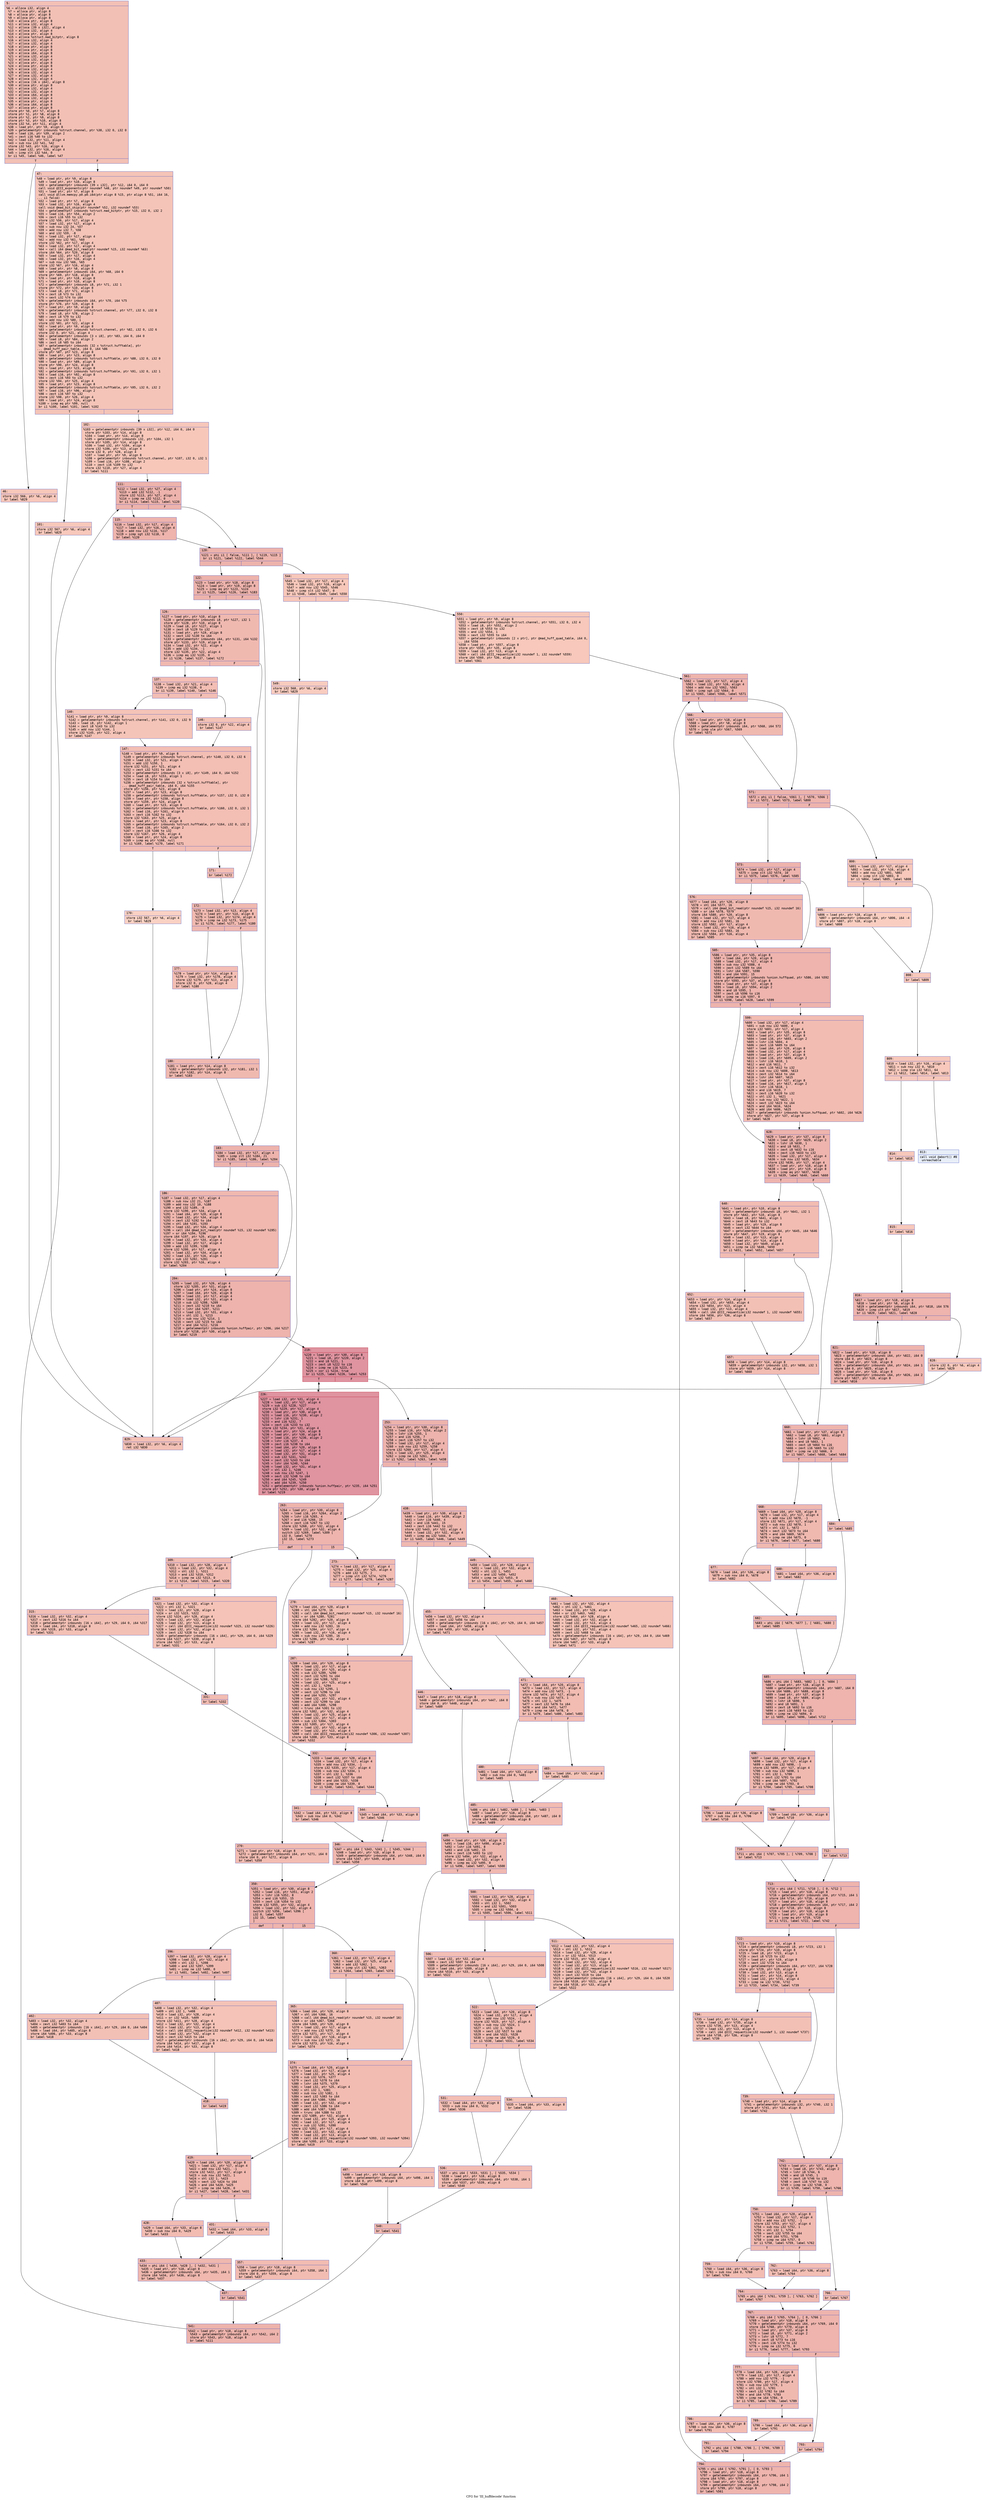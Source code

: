 digraph "CFG for 'III_huffdecode' function" {
	label="CFG for 'III_huffdecode' function";

	Node0x600001e92fd0 [shape=record,color="#3d50c3ff", style=filled, fillcolor="#e5705870" fontname="Courier",label="{5:\l|  %6 = alloca i32, align 4\l  %7 = alloca ptr, align 8\l  %8 = alloca ptr, align 8\l  %9 = alloca ptr, align 8\l  %10 = alloca ptr, align 8\l  %11 = alloca i32, align 4\l  %12 = alloca [39 x i32], align 4\l  %13 = alloca i32, align 4\l  %14 = alloca ptr, align 8\l  %15 = alloca %struct.mad_bitptr, align 8\l  %16 = alloca i32, align 4\l  %17 = alloca i32, align 4\l  %18 = alloca ptr, align 8\l  %19 = alloca ptr, align 8\l  %20 = alloca i64, align 8\l  %21 = alloca i32, align 4\l  %22 = alloca i32, align 4\l  %23 = alloca ptr, align 8\l  %24 = alloca ptr, align 8\l  %25 = alloca i32, align 4\l  %26 = alloca i32, align 4\l  %27 = alloca i32, align 4\l  %28 = alloca i32, align 4\l  %29 = alloca [16 x i64], align 8\l  %30 = alloca ptr, align 8\l  %31 = alloca i32, align 4\l  %32 = alloca i32, align 4\l  %33 = alloca i64, align 8\l  %34 = alloca i32, align 4\l  %35 = alloca ptr, align 8\l  %36 = alloca i64, align 8\l  %37 = alloca ptr, align 8\l  store ptr %0, ptr %7, align 8\l  store ptr %1, ptr %8, align 8\l  store ptr %2, ptr %9, align 8\l  store ptr %3, ptr %10, align 8\l  store i32 %4, ptr %11, align 4\l  %38 = load ptr, ptr %9, align 8\l  %39 = getelementptr inbounds %struct.channel, ptr %38, i32 0, i32 0\l  %40 = load i16, ptr %39, align 2\l  %41 = zext i16 %40 to i32\l  %42 = load i32, ptr %11, align 4\l  %43 = sub nsw i32 %41, %42\l  store i32 %43, ptr %16, align 4\l  %44 = load i32, ptr %16, align 4\l  %45 = icmp slt i32 %44, 0\l  br i1 %45, label %46, label %47\l|{<s0>T|<s1>F}}"];
	Node0x600001e92fd0:s0 -> Node0x600001e93020[tooltip="5 -> 46\nProbability 37.50%" ];
	Node0x600001e92fd0:s1 -> Node0x600001e93070[tooltip="5 -> 47\nProbability 62.50%" ];
	Node0x600001e93020 [shape=record,color="#3d50c3ff", style=filled, fillcolor="#ec7f6370" fontname="Courier",label="{46:\l|  store i32 566, ptr %6, align 4\l  br label %829\l}"];
	Node0x600001e93020 -> Node0x600001e81720[tooltip="46 -> 829\nProbability 100.00%" ];
	Node0x600001e93070 [shape=record,color="#3d50c3ff", style=filled, fillcolor="#e97a5f70" fontname="Courier",label="{47:\l|  %48 = load ptr, ptr %9, align 8\l  %49 = load ptr, ptr %10, align 8\l  %50 = getelementptr inbounds [39 x i32], ptr %12, i64 0, i64 0\l  call void @III_exponents(ptr noundef %48, ptr noundef %49, ptr noundef %50)\l  %51 = load ptr, ptr %7, align 8\l  call void @llvm.memcpy.p0.p0.i64(ptr align 8 %15, ptr align 8 %51, i64 16,\l... i1 false)\l  %52 = load ptr, ptr %7, align 8\l  %53 = load i32, ptr %16, align 4\l  call void @mad_bit_skip(ptr noundef %52, i32 noundef %53)\l  %54 = getelementptr inbounds %struct.mad_bitptr, ptr %15, i32 0, i32 2\l  %55 = load i16, ptr %54, align 2\l  %56 = zext i16 %55 to i32\l  store i32 %56, ptr %17, align 4\l  %57 = load i32, ptr %17, align 4\l  %58 = sub nsw i32 24, %57\l  %59 = add nsw i32 7, %58\l  %60 = and i32 %59, -8\l  %61 = load i32, ptr %17, align 4\l  %62 = add nsw i32 %61, %60\l  store i32 %62, ptr %17, align 4\l  %63 = load i32, ptr %17, align 4\l  %64 = call i64 @mad_bit_read(ptr noundef %15, i32 noundef %63)\l  store i64 %64, ptr %20, align 8\l  %65 = load i32, ptr %17, align 4\l  %66 = load i32, ptr %16, align 4\l  %67 = sub nsw i32 %66, %65\l  store i32 %67, ptr %16, align 4\l  %68 = load ptr, ptr %8, align 8\l  %69 = getelementptr inbounds i64, ptr %68, i64 0\l  store ptr %69, ptr %18, align 8\l  %70 = load ptr, ptr %18, align 8\l  %71 = load ptr, ptr %10, align 8\l  %72 = getelementptr inbounds i8, ptr %71, i32 1\l  store ptr %72, ptr %10, align 8\l  %73 = load i8, ptr %71, align 1\l  %74 = zext i8 %73 to i32\l  %75 = sext i32 %74 to i64\l  %76 = getelementptr inbounds i64, ptr %70, i64 %75\l  store ptr %76, ptr %19, align 8\l  %77 = load ptr, ptr %9, align 8\l  %78 = getelementptr inbounds %struct.channel, ptr %77, i32 0, i32 8\l  %79 = load i8, ptr %78, align 2\l  %80 = zext i8 %79 to i32\l  %81 = add nsw i32 %80, 1\l  store i32 %81, ptr %22, align 4\l  %82 = load ptr, ptr %9, align 8\l  %83 = getelementptr inbounds %struct.channel, ptr %82, i32 0, i32 6\l  store i32 0, ptr %21, align 4\l  %84 = getelementptr inbounds [3 x i8], ptr %83, i64 0, i64 0\l  %85 = load i8, ptr %84, align 2\l  %86 = zext i8 %85 to i64\l  %87 = getelementptr inbounds [32 x %struct.hufftable], ptr\l... @mad_huff_pair_table, i64 0, i64 %86\l  store ptr %87, ptr %23, align 8\l  %88 = load ptr, ptr %23, align 8\l  %89 = getelementptr inbounds %struct.hufftable, ptr %88, i32 0, i32 0\l  %90 = load ptr, ptr %89, align 8\l  store ptr %90, ptr %24, align 8\l  %91 = load ptr, ptr %23, align 8\l  %92 = getelementptr inbounds %struct.hufftable, ptr %91, i32 0, i32 1\l  %93 = load i16, ptr %92, align 8\l  %94 = zext i16 %93 to i32\l  store i32 %94, ptr %25, align 4\l  %95 = load ptr, ptr %23, align 8\l  %96 = getelementptr inbounds %struct.hufftable, ptr %95, i32 0, i32 2\l  %97 = load i16, ptr %96, align 2\l  %98 = zext i16 %97 to i32\l  store i32 %98, ptr %26, align 4\l  %99 = load ptr, ptr %24, align 8\l  %100 = icmp eq ptr %99, null\l  br i1 %100, label %101, label %102\l|{<s0>T|<s1>F}}"];
	Node0x600001e93070:s0 -> Node0x600001e930c0[tooltip="47 -> 101\nProbability 37.50%" ];
	Node0x600001e93070:s1 -> Node0x600001e93110[tooltip="47 -> 102\nProbability 62.50%" ];
	Node0x600001e930c0 [shape=record,color="#3d50c3ff", style=filled, fillcolor="#ed836670" fontname="Courier",label="{101:\l|  store i32 567, ptr %6, align 4\l  br label %829\l}"];
	Node0x600001e930c0 -> Node0x600001e81720[tooltip="101 -> 829\nProbability 100.00%" ];
	Node0x600001e93110 [shape=record,color="#3d50c3ff", style=filled, fillcolor="#ec7f6370" fontname="Courier",label="{102:\l|  %103 = getelementptr inbounds [39 x i32], ptr %12, i64 0, i64 0\l  store ptr %103, ptr %14, align 8\l  %104 = load ptr, ptr %14, align 8\l  %105 = getelementptr inbounds i32, ptr %104, i32 1\l  store ptr %105, ptr %14, align 8\l  %106 = load i32, ptr %104, align 4\l  store i32 %106, ptr %13, align 4\l  store i32 0, ptr %28, align 4\l  %107 = load ptr, ptr %9, align 8\l  %108 = getelementptr inbounds %struct.channel, ptr %107, i32 0, i32 1\l  %109 = load i16, ptr %108, align 2\l  %110 = zext i16 %109 to i32\l  store i32 %110, ptr %27, align 4\l  br label %111\l}"];
	Node0x600001e93110 -> Node0x600001e93160[tooltip="102 -> 111\nProbability 100.00%" ];
	Node0x600001e93160 [shape=record,color="#3d50c3ff", style=filled, fillcolor="#d6524470" fontname="Courier",label="{111:\l|  %112 = load i32, ptr %27, align 4\l  %113 = add i32 %112, -1\l  store i32 %113, ptr %27, align 4\l  %114 = icmp ne i32 %112, 0\l  br i1 %114, label %115, label %120\l|{<s0>T|<s1>F}}"];
	Node0x600001e93160:s0 -> Node0x600001e931b0[tooltip="111 -> 115\nProbability 62.50%" ];
	Node0x600001e93160:s1 -> Node0x600001e93200[tooltip="111 -> 120\nProbability 37.50%" ];
	Node0x600001e931b0 [shape=record,color="#3d50c3ff", style=filled, fillcolor="#d8564670" fontname="Courier",label="{115:\l|  %116 = load i32, ptr %17, align 4\l  %117 = load i32, ptr %16, align 4\l  %118 = add nsw i32 %116, %117\l  %119 = icmp sgt i32 %118, 0\l  br label %120\l}"];
	Node0x600001e931b0 -> Node0x600001e93200[tooltip="115 -> 120\nProbability 100.00%" ];
	Node0x600001e93200 [shape=record,color="#3d50c3ff", style=filled, fillcolor="#d6524470" fontname="Courier",label="{120:\l|  %121 = phi i1 [ false, %111 ], [ %119, %115 ]\l  br i1 %121, label %122, label %544\l|{<s0>T|<s1>F}}"];
	Node0x600001e93200:s0 -> Node0x600001e93250[tooltip="120 -> 122\nProbability 96.88%" ];
	Node0x600001e93200:s1 -> Node0x600001e80690[tooltip="120 -> 544\nProbability 3.12%" ];
	Node0x600001e93250 [shape=record,color="#3d50c3ff", style=filled, fillcolor="#d6524470" fontname="Courier",label="{122:\l|  %123 = load ptr, ptr %18, align 8\l  %124 = load ptr, ptr %19, align 8\l  %125 = icmp eq ptr %123, %124\l  br i1 %125, label %126, label %183\l|{<s0>T|<s1>F}}"];
	Node0x600001e93250:s0 -> Node0x600001e932a0[tooltip="122 -> 126\nProbability 37.50%" ];
	Node0x600001e93250:s1 -> Node0x600001e935c0[tooltip="122 -> 183\nProbability 62.50%" ];
	Node0x600001e932a0 [shape=record,color="#3d50c3ff", style=filled, fillcolor="#de614d70" fontname="Courier",label="{126:\l|  %127 = load ptr, ptr %10, align 8\l  %128 = getelementptr inbounds i8, ptr %127, i32 1\l  store ptr %128, ptr %10, align 8\l  %129 = load i8, ptr %127, align 1\l  %130 = zext i8 %129 to i32\l  %131 = load ptr, ptr %19, align 8\l  %132 = sext i32 %130 to i64\l  %133 = getelementptr inbounds i64, ptr %131, i64 %132\l  store ptr %133, ptr %19, align 8\l  %134 = load i32, ptr %22, align 4\l  %135 = add i32 %134, -1\l  store i32 %135, ptr %22, align 4\l  %136 = icmp eq i32 %135, 0\l  br i1 %136, label %137, label %172\l|{<s0>T|<s1>F}}"];
	Node0x600001e932a0:s0 -> Node0x600001e932f0[tooltip="126 -> 137\nProbability 37.50%" ];
	Node0x600001e932a0:s1 -> Node0x600001e934d0[tooltip="126 -> 172\nProbability 62.50%" ];
	Node0x600001e932f0 [shape=record,color="#3d50c3ff", style=filled, fillcolor="#e36c5570" fontname="Courier",label="{137:\l|  %138 = load i32, ptr %21, align 4\l  %139 = icmp eq i32 %138, 0\l  br i1 %139, label %140, label %146\l|{<s0>T|<s1>F}}"];
	Node0x600001e932f0:s0 -> Node0x600001e93340[tooltip="137 -> 140\nProbability 37.50%" ];
	Node0x600001e932f0:s1 -> Node0x600001e93390[tooltip="137 -> 146\nProbability 62.50%" ];
	Node0x600001e93340 [shape=record,color="#3d50c3ff", style=filled, fillcolor="#e97a5f70" fontname="Courier",label="{140:\l|  %141 = load ptr, ptr %9, align 8\l  %142 = getelementptr inbounds %struct.channel, ptr %141, i32 0, i32 9\l  %143 = load i8, ptr %142, align 1\l  %144 = zext i8 %143 to i32\l  %145 = add nsw i32 %144, 1\l  store i32 %145, ptr %22, align 4\l  br label %147\l}"];
	Node0x600001e93340 -> Node0x600001e933e0[tooltip="140 -> 147\nProbability 100.00%" ];
	Node0x600001e93390 [shape=record,color="#3d50c3ff", style=filled, fillcolor="#e8765c70" fontname="Courier",label="{146:\l|  store i32 0, ptr %22, align 4\l  br label %147\l}"];
	Node0x600001e93390 -> Node0x600001e933e0[tooltip="146 -> 147\nProbability 100.00%" ];
	Node0x600001e933e0 [shape=record,color="#3d50c3ff", style=filled, fillcolor="#e36c5570" fontname="Courier",label="{147:\l|  %148 = load ptr, ptr %9, align 8\l  %149 = getelementptr inbounds %struct.channel, ptr %148, i32 0, i32 6\l  %150 = load i32, ptr %21, align 4\l  %151 = add i32 %150, 1\l  store i32 %151, ptr %21, align 4\l  %152 = zext i32 %151 to i64\l  %153 = getelementptr inbounds [3 x i8], ptr %149, i64 0, i64 %152\l  %154 = load i8, ptr %153, align 1\l  %155 = zext i8 %154 to i64\l  %156 = getelementptr inbounds [32 x %struct.hufftable], ptr\l... @mad_huff_pair_table, i64 0, i64 %155\l  store ptr %156, ptr %23, align 8\l  %157 = load ptr, ptr %23, align 8\l  %158 = getelementptr inbounds %struct.hufftable, ptr %157, i32 0, i32 0\l  %159 = load ptr, ptr %158, align 8\l  store ptr %159, ptr %24, align 8\l  %160 = load ptr, ptr %23, align 8\l  %161 = getelementptr inbounds %struct.hufftable, ptr %160, i32 0, i32 1\l  %162 = load i16, ptr %161, align 8\l  %163 = zext i16 %162 to i32\l  store i32 %163, ptr %25, align 4\l  %164 = load ptr, ptr %23, align 8\l  %165 = getelementptr inbounds %struct.hufftable, ptr %164, i32 0, i32 2\l  %166 = load i16, ptr %165, align 2\l  %167 = zext i16 %166 to i32\l  store i32 %167, ptr %26, align 4\l  %168 = load ptr, ptr %24, align 8\l  %169 = icmp eq ptr %168, null\l  br i1 %169, label %170, label %171\l|{<s0>T|<s1>F}}"];
	Node0x600001e933e0:s0 -> Node0x600001e93430[tooltip="147 -> 170\nProbability 3.12%" ];
	Node0x600001e933e0:s1 -> Node0x600001e93480[tooltip="147 -> 171\nProbability 96.88%" ];
	Node0x600001e93430 [shape=record,color="#3d50c3ff", style=filled, fillcolor="#f4987a70" fontname="Courier",label="{170:\l|  store i32 567, ptr %6, align 4\l  br label %829\l}"];
	Node0x600001e93430 -> Node0x600001e81720[tooltip="170 -> 829\nProbability 100.00%" ];
	Node0x600001e93480 [shape=record,color="#3d50c3ff", style=filled, fillcolor="#e36c5570" fontname="Courier",label="{171:\l|  br label %172\l}"];
	Node0x600001e93480 -> Node0x600001e934d0[tooltip="171 -> 172\nProbability 100.00%" ];
	Node0x600001e934d0 [shape=record,color="#3d50c3ff", style=filled, fillcolor="#de614d70" fontname="Courier",label="{172:\l|  %173 = load i32, ptr %13, align 4\l  %174 = load ptr, ptr %14, align 8\l  %175 = load i32, ptr %174, align 4\l  %176 = icmp ne i32 %173, %175\l  br i1 %176, label %177, label %180\l|{<s0>T|<s1>F}}"];
	Node0x600001e934d0:s0 -> Node0x600001e93520[tooltip="172 -> 177\nProbability 50.00%" ];
	Node0x600001e934d0:s1 -> Node0x600001e93570[tooltip="172 -> 180\nProbability 50.00%" ];
	Node0x600001e93520 [shape=record,color="#3d50c3ff", style=filled, fillcolor="#e36c5570" fontname="Courier",label="{177:\l|  %178 = load ptr, ptr %14, align 8\l  %179 = load i32, ptr %178, align 4\l  store i32 %179, ptr %13, align 4\l  store i32 0, ptr %28, align 4\l  br label %180\l}"];
	Node0x600001e93520 -> Node0x600001e93570[tooltip="177 -> 180\nProbability 100.00%" ];
	Node0x600001e93570 [shape=record,color="#3d50c3ff", style=filled, fillcolor="#de614d70" fontname="Courier",label="{180:\l|  %181 = load ptr, ptr %14, align 8\l  %182 = getelementptr inbounds i32, ptr %181, i32 1\l  store ptr %182, ptr %14, align 8\l  br label %183\l}"];
	Node0x600001e93570 -> Node0x600001e935c0[tooltip="180 -> 183\nProbability 100.00%" ];
	Node0x600001e935c0 [shape=record,color="#3d50c3ff", style=filled, fillcolor="#d6524470" fontname="Courier",label="{183:\l|  %184 = load i32, ptr %17, align 4\l  %185 = icmp slt i32 %184, 21\l  br i1 %185, label %186, label %204\l|{<s0>T|<s1>F}}"];
	Node0x600001e935c0:s0 -> Node0x600001e93610[tooltip="183 -> 186\nProbability 50.00%" ];
	Node0x600001e935c0:s1 -> Node0x600001e93660[tooltip="183 -> 204\nProbability 50.00%" ];
	Node0x600001e93610 [shape=record,color="#3d50c3ff", style=filled, fillcolor="#dc5d4a70" fontname="Courier",label="{186:\l|  %187 = load i32, ptr %17, align 4\l  %188 = sub nsw i32 21, %187\l  %189 = add nsw i32 10, %188\l  %190 = and i32 %189, -8\l  store i32 %190, ptr %34, align 4\l  %191 = load i64, ptr %20, align 8\l  %192 = load i32, ptr %34, align 4\l  %193 = zext i32 %192 to i64\l  %194 = shl i64 %191, %193\l  %195 = load i32, ptr %34, align 4\l  %196 = call i64 @mad_bit_read(ptr noundef %15, i32 noundef %195)\l  %197 = or i64 %194, %196\l  store i64 %197, ptr %20, align 8\l  %198 = load i32, ptr %34, align 4\l  %199 = load i32, ptr %17, align 4\l  %200 = add i32 %199, %198\l  store i32 %200, ptr %17, align 4\l  %201 = load i32, ptr %34, align 4\l  %202 = load i32, ptr %16, align 4\l  %203 = sub i32 %202, %201\l  store i32 %203, ptr %16, align 4\l  br label %204\l}"];
	Node0x600001e93610 -> Node0x600001e93660[tooltip="186 -> 204\nProbability 100.00%" ];
	Node0x600001e93660 [shape=record,color="#3d50c3ff", style=filled, fillcolor="#d6524470" fontname="Courier",label="{204:\l|  %205 = load i32, ptr %26, align 4\l  store i32 %205, ptr %31, align 4\l  %206 = load ptr, ptr %24, align 8\l  %207 = load i64, ptr %20, align 8\l  %208 = load i32, ptr %17, align 4\l  %209 = load i32, ptr %31, align 4\l  %210 = sub i32 %208, %209\l  %211 = zext i32 %210 to i64\l  %212 = lshr i64 %207, %211\l  %213 = load i32, ptr %31, align 4\l  %214 = shl i32 1, %213\l  %215 = sub nsw i32 %214, 1\l  %216 = sext i32 %215 to i64\l  %217 = and i64 %212, %216\l  %218 = getelementptr inbounds %union.huffpair, ptr %206, i64 %217\l  store ptr %218, ptr %30, align 8\l  br label %219\l}"];
	Node0x600001e93660 -> Node0x600001e936b0[tooltip="204 -> 219\nProbability 100.00%" ];
	Node0x600001e936b0 [shape=record,color="#b70d28ff", style=filled, fillcolor="#b70d2870" fontname="Courier",label="{219:\l|  %220 = load ptr, ptr %30, align 8\l  %221 = load i8, ptr %220, align 2\l  %222 = and i8 %221, 1\l  %223 = zext i8 %222 to i16\l  %224 = icmp ne i16 %223, 0\l  %225 = xor i1 %224, true\l  br i1 %225, label %226, label %253\l|{<s0>T|<s1>F}}"];
	Node0x600001e936b0:s0 -> Node0x600001e93700[tooltip="219 -> 226\nProbability 96.88%" ];
	Node0x600001e936b0:s1 -> Node0x600001e93750[tooltip="219 -> 253\nProbability 3.12%" ];
	Node0x600001e93700 [shape=record,color="#b70d28ff", style=filled, fillcolor="#b70d2870" fontname="Courier",label="{226:\l|  %227 = load i32, ptr %31, align 4\l  %228 = load i32, ptr %17, align 4\l  %229 = sub i32 %228, %227\l  store i32 %229, ptr %17, align 4\l  %230 = load ptr, ptr %30, align 8\l  %231 = load i16, ptr %230, align 2\l  %232 = lshr i16 %231, 1\l  %233 = and i16 %232, 7\l  %234 = zext i16 %233 to i32\l  store i32 %234, ptr %31, align 4\l  %235 = load ptr, ptr %24, align 8\l  %236 = load ptr, ptr %30, align 8\l  %237 = load i16, ptr %236, align 2\l  %238 = lshr i16 %237, 4\l  %239 = zext i16 %238 to i64\l  %240 = load i64, ptr %20, align 8\l  %241 = load i32, ptr %17, align 4\l  %242 = load i32, ptr %31, align 4\l  %243 = sub i32 %241, %242\l  %244 = zext i32 %243 to i64\l  %245 = lshr i64 %240, %244\l  %246 = load i32, ptr %31, align 4\l  %247 = shl i32 1, %246\l  %248 = sub nsw i32 %247, 1\l  %249 = sext i32 %248 to i64\l  %250 = and i64 %245, %249\l  %251 = add i64 %239, %250\l  %252 = getelementptr inbounds %union.huffpair, ptr %235, i64 %251\l  store ptr %252, ptr %30, align 8\l  br label %219\l}"];
	Node0x600001e93700 -> Node0x600001e936b0[tooltip="226 -> 219\nProbability 100.00%" ];
	Node0x600001e93750 [shape=record,color="#3d50c3ff", style=filled, fillcolor="#d6524470" fontname="Courier",label="{253:\l|  %254 = load ptr, ptr %30, align 8\l  %255 = load i16, ptr %254, align 2\l  %256 = lshr i16 %255, 1\l  %257 = and i16 %256, 7\l  %258 = zext i16 %257 to i32\l  %259 = load i32, ptr %17, align 4\l  %260 = sub nsw i32 %259, %258\l  store i32 %260, ptr %17, align 4\l  %261 = load i32, ptr %25, align 4\l  %262 = icmp ne i32 %261, 0\l  br i1 %262, label %263, label %438\l|{<s0>T|<s1>F}}"];
	Node0x600001e93750:s0 -> Node0x600001e937a0[tooltip="253 -> 263\nProbability 62.50%" ];
	Node0x600001e93750:s1 -> Node0x600001e80050[tooltip="253 -> 438\nProbability 37.50%" ];
	Node0x600001e937a0 [shape=record,color="#3d50c3ff", style=filled, fillcolor="#d8564670" fontname="Courier",label="{263:\l|  %264 = load ptr, ptr %30, align 8\l  %265 = load i16, ptr %264, align 2\l  %266 = lshr i16 %265, 4\l  %267 = and i16 %266, 15\l  %268 = zext i16 %267 to i32\l  store i32 %268, ptr %32, align 4\l  %269 = load i32, ptr %32, align 4\l  switch i32 %269, label %309 [\l    i32 0, label %270\l    i32 15, label %273\l  ]\l|{<s0>def|<s1>0|<s2>15}}"];
	Node0x600001e937a0:s0 -> Node0x600001e93930[tooltip="263 -> 309\nProbability 33.33%" ];
	Node0x600001e937a0:s1 -> Node0x600001e937f0[tooltip="263 -> 270\nProbability 33.33%" ];
	Node0x600001e937a0:s2 -> Node0x600001e93840[tooltip="263 -> 273\nProbability 33.33%" ];
	Node0x600001e937f0 [shape=record,color="#3d50c3ff", style=filled, fillcolor="#e1675170" fontname="Courier",label="{270:\l|  %271 = load ptr, ptr %18, align 8\l  %272 = getelementptr inbounds i64, ptr %271, i64 0\l  store i64 0, ptr %272, align 8\l  br label %350\l}"];
	Node0x600001e937f0 -> Node0x600001e93bb0[tooltip="270 -> 350\nProbability 100.00%" ];
	Node0x600001e93840 [shape=record,color="#3d50c3ff", style=filled, fillcolor="#e1675170" fontname="Courier",label="{273:\l|  %274 = load i32, ptr %17, align 4\l  %275 = load i32, ptr %25, align 4\l  %276 = add i32 %275, 2\l  %277 = icmp ult i32 %274, %276\l  br i1 %277, label %278, label %287\l|{<s0>T|<s1>F}}"];
	Node0x600001e93840:s0 -> Node0x600001e93890[tooltip="273 -> 278\nProbability 50.00%" ];
	Node0x600001e93840:s1 -> Node0x600001e938e0[tooltip="273 -> 287\nProbability 50.00%" ];
	Node0x600001e93890 [shape=record,color="#3d50c3ff", style=filled, fillcolor="#e5705870" fontname="Courier",label="{278:\l|  %279 = load i64, ptr %20, align 8\l  %280 = shl i64 %279, 16\l  %281 = call i64 @mad_bit_read(ptr noundef %15, i32 noundef 16)\l  %282 = or i64 %280, %281\l  store i64 %282, ptr %20, align 8\l  %283 = load i32, ptr %17, align 4\l  %284 = add nsw i32 %283, 16\l  store i32 %284, ptr %17, align 4\l  %285 = load i32, ptr %16, align 4\l  %286 = sub nsw i32 %285, 16\l  store i32 %286, ptr %16, align 4\l  br label %287\l}"];
	Node0x600001e93890 -> Node0x600001e938e0[tooltip="278 -> 287\nProbability 100.00%" ];
	Node0x600001e938e0 [shape=record,color="#3d50c3ff", style=filled, fillcolor="#e1675170" fontname="Courier",label="{287:\l|  %288 = load i64, ptr %20, align 8\l  %289 = load i32, ptr %17, align 4\l  %290 = load i32, ptr %25, align 4\l  %291 = sub i32 %289, %290\l  %292 = zext i32 %291 to i64\l  %293 = lshr i64 %288, %292\l  %294 = load i32, ptr %25, align 4\l  %295 = shl i32 1, %294\l  %296 = sub nsw i32 %295, 1\l  %297 = sext i32 %296 to i64\l  %298 = and i64 %293, %297\l  %299 = load i32, ptr %32, align 4\l  %300 = zext i32 %299 to i64\l  %301 = add i64 %300, %298\l  %302 = trunc i64 %301 to i32\l  store i32 %302, ptr %32, align 4\l  %303 = load i32, ptr %25, align 4\l  %304 = load i32, ptr %17, align 4\l  %305 = sub i32 %304, %303\l  store i32 %305, ptr %17, align 4\l  %306 = load i32, ptr %32, align 4\l  %307 = load i32, ptr %13, align 4\l  %308 = call i64 @III_requantize(i32 noundef %306, i32 noundef %307)\l  store i64 %308, ptr %33, align 8\l  br label %332\l}"];
	Node0x600001e938e0 -> Node0x600001e93a70[tooltip="287 -> 332\nProbability 100.00%" ];
	Node0x600001e93930 [shape=record,color="#3d50c3ff", style=filled, fillcolor="#e1675170" fontname="Courier",label="{309:\l|  %310 = load i32, ptr %28, align 4\l  %311 = load i32, ptr %32, align 4\l  %312 = shl i32 1, %311\l  %313 = and i32 %310, %312\l  %314 = icmp ne i32 %313, 0\l  br i1 %314, label %315, label %320\l|{<s0>T|<s1>F}}"];
	Node0x600001e93930:s0 -> Node0x600001e93980[tooltip="309 -> 315\nProbability 62.50%" ];
	Node0x600001e93930:s1 -> Node0x600001e939d0[tooltip="309 -> 320\nProbability 37.50%" ];
	Node0x600001e93980 [shape=record,color="#3d50c3ff", style=filled, fillcolor="#e5705870" fontname="Courier",label="{315:\l|  %316 = load i32, ptr %32, align 4\l  %317 = zext i32 %316 to i64\l  %318 = getelementptr inbounds [16 x i64], ptr %29, i64 0, i64 %317\l  %319 = load i64, ptr %318, align 8\l  store i64 %319, ptr %33, align 8\l  br label %331\l}"];
	Node0x600001e93980 -> Node0x600001e93a20[tooltip="315 -> 331\nProbability 100.00%" ];
	Node0x600001e939d0 [shape=record,color="#3d50c3ff", style=filled, fillcolor="#e8765c70" fontname="Courier",label="{320:\l|  %321 = load i32, ptr %32, align 4\l  %322 = shl i32 1, %321\l  %323 = load i32, ptr %28, align 4\l  %324 = or i32 %323, %322\l  store i32 %324, ptr %28, align 4\l  %325 = load i32, ptr %32, align 4\l  %326 = load i32, ptr %13, align 4\l  %327 = call i64 @III_requantize(i32 noundef %325, i32 noundef %326)\l  %328 = load i32, ptr %32, align 4\l  %329 = zext i32 %328 to i64\l  %330 = getelementptr inbounds [16 x i64], ptr %29, i64 0, i64 %329\l  store i64 %327, ptr %330, align 8\l  store i64 %327, ptr %33, align 8\l  br label %331\l}"];
	Node0x600001e939d0 -> Node0x600001e93a20[tooltip="320 -> 331\nProbability 100.00%" ];
	Node0x600001e93a20 [shape=record,color="#3d50c3ff", style=filled, fillcolor="#e1675170" fontname="Courier",label="{331:\l|  br label %332\l}"];
	Node0x600001e93a20 -> Node0x600001e93a70[tooltip="331 -> 332\nProbability 100.00%" ];
	Node0x600001e93a70 [shape=record,color="#3d50c3ff", style=filled, fillcolor="#dc5d4a70" fontname="Courier",label="{332:\l|  %333 = load i64, ptr %20, align 8\l  %334 = load i32, ptr %17, align 4\l  %335 = add nsw i32 %334, -1\l  store i32 %335, ptr %17, align 4\l  %336 = sub nsw i32 %334, 1\l  %337 = shl i32 1, %336\l  %338 = sext i32 %337 to i64\l  %339 = and i64 %333, %338\l  %340 = icmp ne i64 %339, 0\l  br i1 %340, label %341, label %344\l|{<s0>T|<s1>F}}"];
	Node0x600001e93a70:s0 -> Node0x600001e93ac0[tooltip="332 -> 341\nProbability 62.50%" ];
	Node0x600001e93a70:s1 -> Node0x600001e93b10[tooltip="332 -> 344\nProbability 37.50%" ];
	Node0x600001e93ac0 [shape=record,color="#3d50c3ff", style=filled, fillcolor="#e1675170" fontname="Courier",label="{341:\l|  %342 = load i64, ptr %33, align 8\l  %343 = sub nsw i64 0, %342\l  br label %346\l}"];
	Node0x600001e93ac0 -> Node0x600001e93b60[tooltip="341 -> 346\nProbability 100.00%" ];
	Node0x600001e93b10 [shape=record,color="#3d50c3ff", style=filled, fillcolor="#e36c5570" fontname="Courier",label="{344:\l|  %345 = load i64, ptr %33, align 8\l  br label %346\l}"];
	Node0x600001e93b10 -> Node0x600001e93b60[tooltip="344 -> 346\nProbability 100.00%" ];
	Node0x600001e93b60 [shape=record,color="#3d50c3ff", style=filled, fillcolor="#dc5d4a70" fontname="Courier",label="{346:\l|  %347 = phi i64 [ %343, %341 ], [ %345, %344 ]\l  %348 = load ptr, ptr %18, align 8\l  %349 = getelementptr inbounds i64, ptr %348, i64 0\l  store i64 %347, ptr %349, align 8\l  br label %350\l}"];
	Node0x600001e93b60 -> Node0x600001e93bb0[tooltip="346 -> 350\nProbability 100.00%" ];
	Node0x600001e93bb0 [shape=record,color="#3d50c3ff", style=filled, fillcolor="#d8564670" fontname="Courier",label="{350:\l|  %351 = load ptr, ptr %30, align 8\l  %352 = load i16, ptr %351, align 2\l  %353 = lshr i16 %352, 8\l  %354 = and i16 %353, 15\l  %355 = zext i16 %354 to i32\l  store i32 %355, ptr %32, align 4\l  %356 = load i32, ptr %32, align 4\l  switch i32 %356, label %396 [\l    i32 0, label %357\l    i32 15, label %360\l  ]\l|{<s0>def|<s1>0|<s2>15}}"];
	Node0x600001e93bb0:s0 -> Node0x600001e93d40[tooltip="350 -> 396\nProbability 33.33%" ];
	Node0x600001e93bb0:s1 -> Node0x600001e93c00[tooltip="350 -> 357\nProbability 33.33%" ];
	Node0x600001e93bb0:s2 -> Node0x600001e93c50[tooltip="350 -> 360\nProbability 33.33%" ];
	Node0x600001e93c00 [shape=record,color="#3d50c3ff", style=filled, fillcolor="#e1675170" fontname="Courier",label="{357:\l|  %358 = load ptr, ptr %18, align 8\l  %359 = getelementptr inbounds i64, ptr %358, i64 1\l  store i64 0, ptr %359, align 8\l  br label %437\l}"];
	Node0x600001e93c00 -> Node0x600001e80000[tooltip="357 -> 437\nProbability 100.00%" ];
	Node0x600001e93c50 [shape=record,color="#3d50c3ff", style=filled, fillcolor="#e1675170" fontname="Courier",label="{360:\l|  %361 = load i32, ptr %17, align 4\l  %362 = load i32, ptr %25, align 4\l  %363 = add i32 %362, 1\l  %364 = icmp ult i32 %361, %363\l  br i1 %364, label %365, label %374\l|{<s0>T|<s1>F}}"];
	Node0x600001e93c50:s0 -> Node0x600001e93ca0[tooltip="360 -> 365\nProbability 50.00%" ];
	Node0x600001e93c50:s1 -> Node0x600001e93cf0[tooltip="360 -> 374\nProbability 50.00%" ];
	Node0x600001e93ca0 [shape=record,color="#3d50c3ff", style=filled, fillcolor="#e5705870" fontname="Courier",label="{365:\l|  %366 = load i64, ptr %20, align 8\l  %367 = shl i64 %366, 16\l  %368 = call i64 @mad_bit_read(ptr noundef %15, i32 noundef 16)\l  %369 = or i64 %367, %368\l  store i64 %369, ptr %20, align 8\l  %370 = load i32, ptr %17, align 4\l  %371 = add nsw i32 %370, 16\l  store i32 %371, ptr %17, align 4\l  %372 = load i32, ptr %16, align 4\l  %373 = sub nsw i32 %372, 16\l  store i32 %373, ptr %16, align 4\l  br label %374\l}"];
	Node0x600001e93ca0 -> Node0x600001e93cf0[tooltip="365 -> 374\nProbability 100.00%" ];
	Node0x600001e93cf0 [shape=record,color="#3d50c3ff", style=filled, fillcolor="#e1675170" fontname="Courier",label="{374:\l|  %375 = load i64, ptr %20, align 8\l  %376 = load i32, ptr %17, align 4\l  %377 = load i32, ptr %25, align 4\l  %378 = sub i32 %376, %377\l  %379 = zext i32 %378 to i64\l  %380 = lshr i64 %375, %379\l  %381 = load i32, ptr %25, align 4\l  %382 = shl i32 1, %381\l  %383 = sub nsw i32 %382, 1\l  %384 = sext i32 %383 to i64\l  %385 = and i64 %380, %384\l  %386 = load i32, ptr %32, align 4\l  %387 = zext i32 %386 to i64\l  %388 = add i64 %387, %385\l  %389 = trunc i64 %388 to i32\l  store i32 %389, ptr %32, align 4\l  %390 = load i32, ptr %25, align 4\l  %391 = load i32, ptr %17, align 4\l  %392 = sub i32 %391, %390\l  store i32 %392, ptr %17, align 4\l  %393 = load i32, ptr %32, align 4\l  %394 = load i32, ptr %13, align 4\l  %395 = call i64 @III_requantize(i32 noundef %393, i32 noundef %394)\l  store i64 %395, ptr %33, align 8\l  br label %419\l}"];
	Node0x600001e93cf0 -> Node0x600001e93e80[tooltip="374 -> 419\nProbability 100.00%" ];
	Node0x600001e93d40 [shape=record,color="#3d50c3ff", style=filled, fillcolor="#e1675170" fontname="Courier",label="{396:\l|  %397 = load i32, ptr %28, align 4\l  %398 = load i32, ptr %32, align 4\l  %399 = shl i32 1, %398\l  %400 = and i32 %397, %399\l  %401 = icmp ne i32 %400, 0\l  br i1 %401, label %402, label %407\l|{<s0>T|<s1>F}}"];
	Node0x600001e93d40:s0 -> Node0x600001e93d90[tooltip="396 -> 402\nProbability 62.50%" ];
	Node0x600001e93d40:s1 -> Node0x600001e93de0[tooltip="396 -> 407\nProbability 37.50%" ];
	Node0x600001e93d90 [shape=record,color="#3d50c3ff", style=filled, fillcolor="#e5705870" fontname="Courier",label="{402:\l|  %403 = load i32, ptr %32, align 4\l  %404 = zext i32 %403 to i64\l  %405 = getelementptr inbounds [16 x i64], ptr %29, i64 0, i64 %404\l  %406 = load i64, ptr %405, align 8\l  store i64 %406, ptr %33, align 8\l  br label %418\l}"];
	Node0x600001e93d90 -> Node0x600001e93e30[tooltip="402 -> 418\nProbability 100.00%" ];
	Node0x600001e93de0 [shape=record,color="#3d50c3ff", style=filled, fillcolor="#e8765c70" fontname="Courier",label="{407:\l|  %408 = load i32, ptr %32, align 4\l  %409 = shl i32 1, %408\l  %410 = load i32, ptr %28, align 4\l  %411 = or i32 %410, %409\l  store i32 %411, ptr %28, align 4\l  %412 = load i32, ptr %32, align 4\l  %413 = load i32, ptr %13, align 4\l  %414 = call i64 @III_requantize(i32 noundef %412, i32 noundef %413)\l  %415 = load i32, ptr %32, align 4\l  %416 = zext i32 %415 to i64\l  %417 = getelementptr inbounds [16 x i64], ptr %29, i64 0, i64 %416\l  store i64 %414, ptr %417, align 8\l  store i64 %414, ptr %33, align 8\l  br label %418\l}"];
	Node0x600001e93de0 -> Node0x600001e93e30[tooltip="407 -> 418\nProbability 100.00%" ];
	Node0x600001e93e30 [shape=record,color="#3d50c3ff", style=filled, fillcolor="#e1675170" fontname="Courier",label="{418:\l|  br label %419\l}"];
	Node0x600001e93e30 -> Node0x600001e93e80[tooltip="418 -> 419\nProbability 100.00%" ];
	Node0x600001e93e80 [shape=record,color="#3d50c3ff", style=filled, fillcolor="#dc5d4a70" fontname="Courier",label="{419:\l|  %420 = load i64, ptr %20, align 8\l  %421 = load i32, ptr %17, align 4\l  %422 = add nsw i32 %421, -1\l  store i32 %422, ptr %17, align 4\l  %423 = sub nsw i32 %421, 1\l  %424 = shl i32 1, %423\l  %425 = sext i32 %424 to i64\l  %426 = and i64 %420, %425\l  %427 = icmp ne i64 %426, 0\l  br i1 %427, label %428, label %431\l|{<s0>T|<s1>F}}"];
	Node0x600001e93e80:s0 -> Node0x600001e93ed0[tooltip="419 -> 428\nProbability 62.50%" ];
	Node0x600001e93e80:s1 -> Node0x600001e93f20[tooltip="419 -> 431\nProbability 37.50%" ];
	Node0x600001e93ed0 [shape=record,color="#3d50c3ff", style=filled, fillcolor="#e1675170" fontname="Courier",label="{428:\l|  %429 = load i64, ptr %33, align 8\l  %430 = sub nsw i64 0, %429\l  br label %433\l}"];
	Node0x600001e93ed0 -> Node0x600001e93f70[tooltip="428 -> 433\nProbability 100.00%" ];
	Node0x600001e93f20 [shape=record,color="#3d50c3ff", style=filled, fillcolor="#e36c5570" fontname="Courier",label="{431:\l|  %432 = load i64, ptr %33, align 8\l  br label %433\l}"];
	Node0x600001e93f20 -> Node0x600001e93f70[tooltip="431 -> 433\nProbability 100.00%" ];
	Node0x600001e93f70 [shape=record,color="#3d50c3ff", style=filled, fillcolor="#dc5d4a70" fontname="Courier",label="{433:\l|  %434 = phi i64 [ %430, %428 ], [ %432, %431 ]\l  %435 = load ptr, ptr %18, align 8\l  %436 = getelementptr inbounds i64, ptr %435, i64 1\l  store i64 %434, ptr %436, align 8\l  br label %437\l}"];
	Node0x600001e93f70 -> Node0x600001e80000[tooltip="433 -> 437\nProbability 100.00%" ];
	Node0x600001e80000 [shape=record,color="#3d50c3ff", style=filled, fillcolor="#d8564670" fontname="Courier",label="{437:\l|  br label %541\l}"];
	Node0x600001e80000 -> Node0x600001e80640[tooltip="437 -> 541\nProbability 100.00%" ];
	Node0x600001e80050 [shape=record,color="#3d50c3ff", style=filled, fillcolor="#de614d70" fontname="Courier",label="{438:\l|  %439 = load ptr, ptr %30, align 8\l  %440 = load i16, ptr %439, align 2\l  %441 = lshr i16 %440, 4\l  %442 = and i16 %441, 15\l  %443 = zext i16 %442 to i32\l  store i32 %443, ptr %32, align 4\l  %444 = load i32, ptr %32, align 4\l  %445 = icmp eq i32 %444, 0\l  br i1 %445, label %446, label %449\l|{<s0>T|<s1>F}}"];
	Node0x600001e80050:s0 -> Node0x600001e800a0[tooltip="438 -> 446\nProbability 37.50%" ];
	Node0x600001e80050:s1 -> Node0x600001e800f0[tooltip="438 -> 449\nProbability 62.50%" ];
	Node0x600001e800a0 [shape=record,color="#3d50c3ff", style=filled, fillcolor="#e36c5570" fontname="Courier",label="{446:\l|  %447 = load ptr, ptr %18, align 8\l  %448 = getelementptr inbounds i64, ptr %447, i64 0\l  store i64 0, ptr %448, align 8\l  br label %489\l}"];
	Node0x600001e800a0 -> Node0x600001e80320[tooltip="446 -> 489\nProbability 100.00%" ];
	Node0x600001e800f0 [shape=record,color="#3d50c3ff", style=filled, fillcolor="#e1675170" fontname="Courier",label="{449:\l|  %450 = load i32, ptr %28, align 4\l  %451 = load i32, ptr %32, align 4\l  %452 = shl i32 1, %451\l  %453 = and i32 %450, %452\l  %454 = icmp ne i32 %453, 0\l  br i1 %454, label %455, label %460\l|{<s0>T|<s1>F}}"];
	Node0x600001e800f0:s0 -> Node0x600001e80140[tooltip="449 -> 455\nProbability 62.50%" ];
	Node0x600001e800f0:s1 -> Node0x600001e80190[tooltip="449 -> 460\nProbability 37.50%" ];
	Node0x600001e80140 [shape=record,color="#3d50c3ff", style=filled, fillcolor="#e36c5570" fontname="Courier",label="{455:\l|  %456 = load i32, ptr %32, align 4\l  %457 = zext i32 %456 to i64\l  %458 = getelementptr inbounds [16 x i64], ptr %29, i64 0, i64 %457\l  %459 = load i64, ptr %458, align 8\l  store i64 %459, ptr %33, align 8\l  br label %471\l}"];
	Node0x600001e80140 -> Node0x600001e801e0[tooltip="455 -> 471\nProbability 100.00%" ];
	Node0x600001e80190 [shape=record,color="#3d50c3ff", style=filled, fillcolor="#e8765c70" fontname="Courier",label="{460:\l|  %461 = load i32, ptr %32, align 4\l  %462 = shl i32 1, %461\l  %463 = load i32, ptr %28, align 4\l  %464 = or i32 %463, %462\l  store i32 %464, ptr %28, align 4\l  %465 = load i32, ptr %32, align 4\l  %466 = load i32, ptr %13, align 4\l  %467 = call i64 @III_requantize(i32 noundef %465, i32 noundef %466)\l  %468 = load i32, ptr %32, align 4\l  %469 = zext i32 %468 to i64\l  %470 = getelementptr inbounds [16 x i64], ptr %29, i64 0, i64 %469\l  store i64 %467, ptr %470, align 8\l  store i64 %467, ptr %33, align 8\l  br label %471\l}"];
	Node0x600001e80190 -> Node0x600001e801e0[tooltip="460 -> 471\nProbability 100.00%" ];
	Node0x600001e801e0 [shape=record,color="#3d50c3ff", style=filled, fillcolor="#e1675170" fontname="Courier",label="{471:\l|  %472 = load i64, ptr %20, align 8\l  %473 = load i32, ptr %17, align 4\l  %474 = add nsw i32 %473, -1\l  store i32 %474, ptr %17, align 4\l  %475 = sub nsw i32 %473, 1\l  %476 = shl i32 1, %475\l  %477 = sext i32 %476 to i64\l  %478 = and i64 %472, %477\l  %479 = icmp ne i64 %478, 0\l  br i1 %479, label %480, label %483\l|{<s0>T|<s1>F}}"];
	Node0x600001e801e0:s0 -> Node0x600001e80230[tooltip="471 -> 480\nProbability 62.50%" ];
	Node0x600001e801e0:s1 -> Node0x600001e80280[tooltip="471 -> 483\nProbability 37.50%" ];
	Node0x600001e80230 [shape=record,color="#3d50c3ff", style=filled, fillcolor="#e36c5570" fontname="Courier",label="{480:\l|  %481 = load i64, ptr %33, align 8\l  %482 = sub nsw i64 0, %481\l  br label %485\l}"];
	Node0x600001e80230 -> Node0x600001e802d0[tooltip="480 -> 485\nProbability 100.00%" ];
	Node0x600001e80280 [shape=record,color="#3d50c3ff", style=filled, fillcolor="#e8765c70" fontname="Courier",label="{483:\l|  %484 = load i64, ptr %33, align 8\l  br label %485\l}"];
	Node0x600001e80280 -> Node0x600001e802d0[tooltip="483 -> 485\nProbability 100.00%" ];
	Node0x600001e802d0 [shape=record,color="#3d50c3ff", style=filled, fillcolor="#e1675170" fontname="Courier",label="{485:\l|  %486 = phi i64 [ %482, %480 ], [ %484, %483 ]\l  %487 = load ptr, ptr %18, align 8\l  %488 = getelementptr inbounds i64, ptr %487, i64 0\l  store i64 %486, ptr %488, align 8\l  br label %489\l}"];
	Node0x600001e802d0 -> Node0x600001e80320[tooltip="485 -> 489\nProbability 100.00%" ];
	Node0x600001e80320 [shape=record,color="#3d50c3ff", style=filled, fillcolor="#de614d70" fontname="Courier",label="{489:\l|  %490 = load ptr, ptr %30, align 8\l  %491 = load i16, ptr %490, align 2\l  %492 = lshr i16 %491, 8\l  %493 = and i16 %492, 15\l  %494 = zext i16 %493 to i32\l  store i32 %494, ptr %32, align 4\l  %495 = load i32, ptr %32, align 4\l  %496 = icmp eq i32 %495, 0\l  br i1 %496, label %497, label %500\l|{<s0>T|<s1>F}}"];
	Node0x600001e80320:s0 -> Node0x600001e80370[tooltip="489 -> 497\nProbability 37.50%" ];
	Node0x600001e80320:s1 -> Node0x600001e803c0[tooltip="489 -> 500\nProbability 62.50%" ];
	Node0x600001e80370 [shape=record,color="#3d50c3ff", style=filled, fillcolor="#e36c5570" fontname="Courier",label="{497:\l|  %498 = load ptr, ptr %18, align 8\l  %499 = getelementptr inbounds i64, ptr %498, i64 1\l  store i64 0, ptr %499, align 8\l  br label %540\l}"];
	Node0x600001e80370 -> Node0x600001e805f0[tooltip="497 -> 540\nProbability 100.00%" ];
	Node0x600001e803c0 [shape=record,color="#3d50c3ff", style=filled, fillcolor="#e1675170" fontname="Courier",label="{500:\l|  %501 = load i32, ptr %28, align 4\l  %502 = load i32, ptr %32, align 4\l  %503 = shl i32 1, %502\l  %504 = and i32 %501, %503\l  %505 = icmp ne i32 %504, 0\l  br i1 %505, label %506, label %511\l|{<s0>T|<s1>F}}"];
	Node0x600001e803c0:s0 -> Node0x600001e80410[tooltip="500 -> 506\nProbability 62.50%" ];
	Node0x600001e803c0:s1 -> Node0x600001e80460[tooltip="500 -> 511\nProbability 37.50%" ];
	Node0x600001e80410 [shape=record,color="#3d50c3ff", style=filled, fillcolor="#e36c5570" fontname="Courier",label="{506:\l|  %507 = load i32, ptr %32, align 4\l  %508 = zext i32 %507 to i64\l  %509 = getelementptr inbounds [16 x i64], ptr %29, i64 0, i64 %508\l  %510 = load i64, ptr %509, align 8\l  store i64 %510, ptr %33, align 8\l  br label %522\l}"];
	Node0x600001e80410 -> Node0x600001e804b0[tooltip="506 -> 522\nProbability 100.00%" ];
	Node0x600001e80460 [shape=record,color="#3d50c3ff", style=filled, fillcolor="#e8765c70" fontname="Courier",label="{511:\l|  %512 = load i32, ptr %32, align 4\l  %513 = shl i32 1, %512\l  %514 = load i32, ptr %28, align 4\l  %515 = or i32 %514, %513\l  store i32 %515, ptr %28, align 4\l  %516 = load i32, ptr %32, align 4\l  %517 = load i32, ptr %13, align 4\l  %518 = call i64 @III_requantize(i32 noundef %516, i32 noundef %517)\l  %519 = load i32, ptr %32, align 4\l  %520 = zext i32 %519 to i64\l  %521 = getelementptr inbounds [16 x i64], ptr %29, i64 0, i64 %520\l  store i64 %518, ptr %521, align 8\l  store i64 %518, ptr %33, align 8\l  br label %522\l}"];
	Node0x600001e80460 -> Node0x600001e804b0[tooltip="511 -> 522\nProbability 100.00%" ];
	Node0x600001e804b0 [shape=record,color="#3d50c3ff", style=filled, fillcolor="#e1675170" fontname="Courier",label="{522:\l|  %523 = load i64, ptr %20, align 8\l  %524 = load i32, ptr %17, align 4\l  %525 = add nsw i32 %524, -1\l  store i32 %525, ptr %17, align 4\l  %526 = sub nsw i32 %524, 1\l  %527 = shl i32 1, %526\l  %528 = sext i32 %527 to i64\l  %529 = and i64 %523, %528\l  %530 = icmp ne i64 %529, 0\l  br i1 %530, label %531, label %534\l|{<s0>T|<s1>F}}"];
	Node0x600001e804b0:s0 -> Node0x600001e80500[tooltip="522 -> 531\nProbability 62.50%" ];
	Node0x600001e804b0:s1 -> Node0x600001e80550[tooltip="522 -> 534\nProbability 37.50%" ];
	Node0x600001e80500 [shape=record,color="#3d50c3ff", style=filled, fillcolor="#e36c5570" fontname="Courier",label="{531:\l|  %532 = load i64, ptr %33, align 8\l  %533 = sub nsw i64 0, %532\l  br label %536\l}"];
	Node0x600001e80500 -> Node0x600001e805a0[tooltip="531 -> 536\nProbability 100.00%" ];
	Node0x600001e80550 [shape=record,color="#3d50c3ff", style=filled, fillcolor="#e8765c70" fontname="Courier",label="{534:\l|  %535 = load i64, ptr %33, align 8\l  br label %536\l}"];
	Node0x600001e80550 -> Node0x600001e805a0[tooltip="534 -> 536\nProbability 100.00%" ];
	Node0x600001e805a0 [shape=record,color="#3d50c3ff", style=filled, fillcolor="#e1675170" fontname="Courier",label="{536:\l|  %537 = phi i64 [ %533, %531 ], [ %535, %534 ]\l  %538 = load ptr, ptr %18, align 8\l  %539 = getelementptr inbounds i64, ptr %538, i64 1\l  store i64 %537, ptr %539, align 8\l  br label %540\l}"];
	Node0x600001e805a0 -> Node0x600001e805f0[tooltip="536 -> 540\nProbability 100.00%" ];
	Node0x600001e805f0 [shape=record,color="#3d50c3ff", style=filled, fillcolor="#de614d70" fontname="Courier",label="{540:\l|  br label %541\l}"];
	Node0x600001e805f0 -> Node0x600001e80640[tooltip="540 -> 541\nProbability 100.00%" ];
	Node0x600001e80640 [shape=record,color="#3d50c3ff", style=filled, fillcolor="#d6524470" fontname="Courier",label="{541:\l|  %542 = load ptr, ptr %18, align 8\l  %543 = getelementptr inbounds i64, ptr %542, i64 2\l  store ptr %543, ptr %18, align 8\l  br label %111\l}"];
	Node0x600001e80640 -> Node0x600001e93160[tooltip="541 -> 111\nProbability 100.00%" ];
	Node0x600001e80690 [shape=record,color="#3d50c3ff", style=filled, fillcolor="#ec7f6370" fontname="Courier",label="{544:\l|  %545 = load i32, ptr %17, align 4\l  %546 = load i32, ptr %16, align 4\l  %547 = add nsw i32 %545, %546\l  %548 = icmp slt i32 %547, 0\l  br i1 %548, label %549, label %550\l|{<s0>T|<s1>F}}"];
	Node0x600001e80690:s0 -> Node0x600001e806e0[tooltip="544 -> 549\nProbability 37.50%" ];
	Node0x600001e80690:s1 -> Node0x600001e80730[tooltip="544 -> 550\nProbability 62.50%" ];
	Node0x600001e806e0 [shape=record,color="#3d50c3ff", style=filled, fillcolor="#f08b6e70" fontname="Courier",label="{549:\l|  store i32 568, ptr %6, align 4\l  br label %829\l}"];
	Node0x600001e806e0 -> Node0x600001e81720[tooltip="549 -> 829\nProbability 100.00%" ];
	Node0x600001e80730 [shape=record,color="#3d50c3ff", style=filled, fillcolor="#ed836670" fontname="Courier",label="{550:\l|  %551 = load ptr, ptr %9, align 8\l  %552 = getelementptr inbounds %struct.channel, ptr %551, i32 0, i32 4\l  %553 = load i8, ptr %552, align 2\l  %554 = zext i8 %553 to i32\l  %555 = and i32 %554, 1\l  %556 = sext i32 %555 to i64\l  %557 = getelementptr inbounds [2 x ptr], ptr @mad_huff_quad_table, i64 0,\l... i64 %556\l  %558 = load ptr, ptr %557, align 8\l  store ptr %558, ptr %35, align 8\l  %559 = load i32, ptr %13, align 4\l  %560 = call i64 @III_requantize(i32 noundef 1, i32 noundef %559)\l  store i64 %560, ptr %36, align 8\l  br label %561\l}"];
	Node0x600001e80730 -> Node0x600001e80780[tooltip="550 -> 561\nProbability 100.00%" ];
	Node0x600001e80780 [shape=record,color="#3d50c3ff", style=filled, fillcolor="#d8564670" fontname="Courier",label="{561:\l|  %562 = load i32, ptr %17, align 4\l  %563 = load i32, ptr %16, align 4\l  %564 = add nsw i32 %562, %563\l  %565 = icmp sgt i32 %564, 0\l  br i1 %565, label %566, label %571\l|{<s0>T|<s1>F}}"];
	Node0x600001e80780:s0 -> Node0x600001e807d0[tooltip="561 -> 566\nProbability 62.50%" ];
	Node0x600001e80780:s1 -> Node0x600001e80820[tooltip="561 -> 571\nProbability 37.50%" ];
	Node0x600001e807d0 [shape=record,color="#3d50c3ff", style=filled, fillcolor="#de614d70" fontname="Courier",label="{566:\l|  %567 = load ptr, ptr %18, align 8\l  %568 = load ptr, ptr %8, align 8\l  %569 = getelementptr inbounds i64, ptr %568, i64 572\l  %570 = icmp ule ptr %567, %569\l  br label %571\l}"];
	Node0x600001e807d0 -> Node0x600001e80820[tooltip="566 -> 571\nProbability 100.00%" ];
	Node0x600001e80820 [shape=record,color="#3d50c3ff", style=filled, fillcolor="#d8564670" fontname="Courier",label="{571:\l|  %572 = phi i1 [ false, %561 ], [ %570, %566 ]\l  br i1 %572, label %573, label %800\l|{<s0>T|<s1>F}}"];
	Node0x600001e80820:s0 -> Node0x600001e80870[tooltip="571 -> 573\nProbability 96.88%" ];
	Node0x600001e80820:s1 -> Node0x600001e81400[tooltip="571 -> 800\nProbability 3.12%" ];
	Node0x600001e80870 [shape=record,color="#3d50c3ff", style=filled, fillcolor="#d8564670" fontname="Courier",label="{573:\l|  %574 = load i32, ptr %17, align 4\l  %575 = icmp slt i32 %574, 10\l  br i1 %575, label %576, label %585\l|{<s0>T|<s1>F}}"];
	Node0x600001e80870:s0 -> Node0x600001e808c0[tooltip="573 -> 576\nProbability 50.00%" ];
	Node0x600001e80870:s1 -> Node0x600001e80910[tooltip="573 -> 585\nProbability 50.00%" ];
	Node0x600001e808c0 [shape=record,color="#3d50c3ff", style=filled, fillcolor="#de614d70" fontname="Courier",label="{576:\l|  %577 = load i64, ptr %20, align 8\l  %578 = shl i64 %577, 16\l  %579 = call i64 @mad_bit_read(ptr noundef %15, i32 noundef 16)\l  %580 = or i64 %578, %579\l  store i64 %580, ptr %20, align 8\l  %581 = load i32, ptr %17, align 4\l  %582 = add nsw i32 %581, 16\l  store i32 %582, ptr %17, align 4\l  %583 = load i32, ptr %16, align 4\l  %584 = sub nsw i32 %583, 16\l  store i32 %584, ptr %16, align 4\l  br label %585\l}"];
	Node0x600001e808c0 -> Node0x600001e80910[tooltip="576 -> 585\nProbability 100.00%" ];
	Node0x600001e80910 [shape=record,color="#3d50c3ff", style=filled, fillcolor="#d8564670" fontname="Courier",label="{585:\l|  %586 = load ptr, ptr %35, align 8\l  %587 = load i64, ptr %20, align 8\l  %588 = load i32, ptr %17, align 4\l  %589 = sub nsw i32 %588, 4\l  %590 = zext i32 %589 to i64\l  %591 = lshr i64 %587, %590\l  %592 = and i64 %591, 15\l  %593 = getelementptr inbounds %union.huffquad, ptr %586, i64 %592\l  store ptr %593, ptr %37, align 8\l  %594 = load ptr, ptr %37, align 8\l  %595 = load i8, ptr %594, align 2\l  %596 = and i8 %595, 1\l  %597 = zext i8 %596 to i16\l  %598 = icmp ne i16 %597, 0\l  br i1 %598, label %628, label %599\l|{<s0>T|<s1>F}}"];
	Node0x600001e80910:s0 -> Node0x600001e809b0[tooltip="585 -> 628\nProbability 62.50%" ];
	Node0x600001e80910:s1 -> Node0x600001e80960[tooltip="585 -> 599\nProbability 37.50%" ];
	Node0x600001e80960 [shape=record,color="#3d50c3ff", style=filled, fillcolor="#e1675170" fontname="Courier",label="{599:\l|  %600 = load i32, ptr %17, align 4\l  %601 = sub nsw i32 %600, 4\l  store i32 %601, ptr %17, align 4\l  %602 = load ptr, ptr %35, align 8\l  %603 = load ptr, ptr %37, align 8\l  %604 = load i16, ptr %603, align 2\l  %605 = lshr i16 %604, 4\l  %606 = zext i16 %605 to i64\l  %607 = load i64, ptr %20, align 8\l  %608 = load i32, ptr %17, align 4\l  %609 = load ptr, ptr %37, align 8\l  %610 = load i16, ptr %609, align 2\l  %611 = lshr i16 %610, 1\l  %612 = and i16 %611, 7\l  %613 = zext i16 %612 to i32\l  %614 = sub nsw i32 %608, %613\l  %615 = zext i32 %614 to i64\l  %616 = lshr i64 %607, %615\l  %617 = load ptr, ptr %37, align 8\l  %618 = load i16, ptr %617, align 2\l  %619 = lshr i16 %618, 1\l  %620 = and i16 %619, 7\l  %621 = zext i16 %620 to i32\l  %622 = shl i32 1, %621\l  %623 = sub nsw i32 %622, 1\l  %624 = sext i32 %623 to i64\l  %625 = and i64 %616, %624\l  %626 = add i64 %606, %625\l  %627 = getelementptr inbounds %union.huffquad, ptr %602, i64 %626\l  store ptr %627, ptr %37, align 8\l  br label %628\l}"];
	Node0x600001e80960 -> Node0x600001e809b0[tooltip="599 -> 628\nProbability 100.00%" ];
	Node0x600001e809b0 [shape=record,color="#3d50c3ff", style=filled, fillcolor="#d8564670" fontname="Courier",label="{628:\l|  %629 = load ptr, ptr %37, align 8\l  %630 = load i8, ptr %629, align 2\l  %631 = lshr i8 %630, 1\l  %632 = and i8 %631, 7\l  %633 = zext i8 %632 to i16\l  %634 = zext i16 %633 to i32\l  %635 = load i32, ptr %17, align 4\l  %636 = sub nsw i32 %635, %634\l  store i32 %636, ptr %17, align 4\l  %637 = load ptr, ptr %18, align 8\l  %638 = load ptr, ptr %19, align 8\l  %639 = icmp eq ptr %637, %638\l  br i1 %639, label %640, label %660\l|{<s0>T|<s1>F}}"];
	Node0x600001e809b0:s0 -> Node0x600001e80a00[tooltip="628 -> 640\nProbability 37.50%" ];
	Node0x600001e809b0:s1 -> Node0x600001e80af0[tooltip="628 -> 660\nProbability 62.50%" ];
	Node0x600001e80a00 [shape=record,color="#3d50c3ff", style=filled, fillcolor="#e1675170" fontname="Courier",label="{640:\l|  %641 = load ptr, ptr %10, align 8\l  %642 = getelementptr inbounds i8, ptr %641, i32 1\l  store ptr %642, ptr %10, align 8\l  %643 = load i8, ptr %641, align 1\l  %644 = zext i8 %643 to i32\l  %645 = load ptr, ptr %19, align 8\l  %646 = sext i32 %644 to i64\l  %647 = getelementptr inbounds i64, ptr %645, i64 %646\l  store ptr %647, ptr %19, align 8\l  %648 = load i32, ptr %13, align 4\l  %649 = load ptr, ptr %14, align 8\l  %650 = load i32, ptr %649, align 4\l  %651 = icmp ne i32 %648, %650\l  br i1 %651, label %652, label %657\l|{<s0>T|<s1>F}}"];
	Node0x600001e80a00:s0 -> Node0x600001e80a50[tooltip="640 -> 652\nProbability 50.00%" ];
	Node0x600001e80a00:s1 -> Node0x600001e80aa0[tooltip="640 -> 657\nProbability 50.00%" ];
	Node0x600001e80a50 [shape=record,color="#3d50c3ff", style=filled, fillcolor="#e5705870" fontname="Courier",label="{652:\l|  %653 = load ptr, ptr %14, align 8\l  %654 = load i32, ptr %653, align 4\l  store i32 %654, ptr %13, align 4\l  %655 = load i32, ptr %13, align 4\l  %656 = call i64 @III_requantize(i32 noundef 1, i32 noundef %655)\l  store i64 %656, ptr %36, align 8\l  br label %657\l}"];
	Node0x600001e80a50 -> Node0x600001e80aa0[tooltip="652 -> 657\nProbability 100.00%" ];
	Node0x600001e80aa0 [shape=record,color="#3d50c3ff", style=filled, fillcolor="#e1675170" fontname="Courier",label="{657:\l|  %658 = load ptr, ptr %14, align 8\l  %659 = getelementptr inbounds i32, ptr %658, i32 1\l  store ptr %659, ptr %14, align 8\l  br label %660\l}"];
	Node0x600001e80aa0 -> Node0x600001e80af0[tooltip="657 -> 660\nProbability 100.00%" ];
	Node0x600001e80af0 [shape=record,color="#3d50c3ff", style=filled, fillcolor="#d8564670" fontname="Courier",label="{660:\l|  %661 = load ptr, ptr %37, align 8\l  %662 = load i8, ptr %661, align 2\l  %663 = lshr i8 %662, 4\l  %664 = and i8 %663, 1\l  %665 = zext i8 %664 to i16\l  %666 = zext i16 %665 to i32\l  %667 = icmp ne i32 %666, 0\l  br i1 %667, label %668, label %684\l|{<s0>T|<s1>F}}"];
	Node0x600001e80af0:s0 -> Node0x600001e80b40[tooltip="660 -> 668\nProbability 62.50%" ];
	Node0x600001e80af0:s1 -> Node0x600001e80c80[tooltip="660 -> 684\nProbability 37.50%" ];
	Node0x600001e80b40 [shape=record,color="#3d50c3ff", style=filled, fillcolor="#de614d70" fontname="Courier",label="{668:\l|  %669 = load i64, ptr %20, align 8\l  %670 = load i32, ptr %17, align 4\l  %671 = add nsw i32 %670, -1\l  store i32 %671, ptr %17, align 4\l  %672 = sub nsw i32 %670, 1\l  %673 = shl i32 1, %672\l  %674 = sext i32 %673 to i64\l  %675 = and i64 %669, %674\l  %676 = icmp ne i64 %675, 0\l  br i1 %676, label %677, label %680\l|{<s0>T|<s1>F}}"];
	Node0x600001e80b40:s0 -> Node0x600001e80b90[tooltip="668 -> 677\nProbability 62.50%" ];
	Node0x600001e80b40:s1 -> Node0x600001e80be0[tooltip="668 -> 680\nProbability 37.50%" ];
	Node0x600001e80b90 [shape=record,color="#3d50c3ff", style=filled, fillcolor="#e1675170" fontname="Courier",label="{677:\l|  %678 = load i64, ptr %36, align 8\l  %679 = sub nsw i64 0, %678\l  br label %682\l}"];
	Node0x600001e80b90 -> Node0x600001e80c30[tooltip="677 -> 682\nProbability 100.00%" ];
	Node0x600001e80be0 [shape=record,color="#3d50c3ff", style=filled, fillcolor="#e36c5570" fontname="Courier",label="{680:\l|  %681 = load i64, ptr %36, align 8\l  br label %682\l}"];
	Node0x600001e80be0 -> Node0x600001e80c30[tooltip="680 -> 682\nProbability 100.00%" ];
	Node0x600001e80c30 [shape=record,color="#3d50c3ff", style=filled, fillcolor="#de614d70" fontname="Courier",label="{682:\l|  %683 = phi i64 [ %679, %677 ], [ %681, %680 ]\l  br label %685\l}"];
	Node0x600001e80c30 -> Node0x600001e80cd0[tooltip="682 -> 685\nProbability 100.00%" ];
	Node0x600001e80c80 [shape=record,color="#3d50c3ff", style=filled, fillcolor="#e1675170" fontname="Courier",label="{684:\l|  br label %685\l}"];
	Node0x600001e80c80 -> Node0x600001e80cd0[tooltip="684 -> 685\nProbability 100.00%" ];
	Node0x600001e80cd0 [shape=record,color="#3d50c3ff", style=filled, fillcolor="#d8564670" fontname="Courier",label="{685:\l|  %686 = phi i64 [ %683, %682 ], [ 0, %684 ]\l  %687 = load ptr, ptr %18, align 8\l  %688 = getelementptr inbounds i64, ptr %687, i64 0\l  store i64 %686, ptr %688, align 8\l  %689 = load ptr, ptr %37, align 8\l  %690 = load i8, ptr %689, align 2\l  %691 = lshr i8 %690, 5\l  %692 = and i8 %691, 1\l  %693 = zext i8 %692 to i16\l  %694 = zext i16 %693 to i32\l  %695 = icmp ne i32 %694, 0\l  br i1 %695, label %696, label %712\l|{<s0>T|<s1>F}}"];
	Node0x600001e80cd0:s0 -> Node0x600001e80d20[tooltip="685 -> 696\nProbability 62.50%" ];
	Node0x600001e80cd0:s1 -> Node0x600001e80e60[tooltip="685 -> 712\nProbability 37.50%" ];
	Node0x600001e80d20 [shape=record,color="#3d50c3ff", style=filled, fillcolor="#de614d70" fontname="Courier",label="{696:\l|  %697 = load i64, ptr %20, align 8\l  %698 = load i32, ptr %17, align 4\l  %699 = add nsw i32 %698, -1\l  store i32 %699, ptr %17, align 4\l  %700 = sub nsw i32 %698, 1\l  %701 = shl i32 1, %700\l  %702 = sext i32 %701 to i64\l  %703 = and i64 %697, %702\l  %704 = icmp ne i64 %703, 0\l  br i1 %704, label %705, label %708\l|{<s0>T|<s1>F}}"];
	Node0x600001e80d20:s0 -> Node0x600001e80d70[tooltip="696 -> 705\nProbability 62.50%" ];
	Node0x600001e80d20:s1 -> Node0x600001e80dc0[tooltip="696 -> 708\nProbability 37.50%" ];
	Node0x600001e80d70 [shape=record,color="#3d50c3ff", style=filled, fillcolor="#e1675170" fontname="Courier",label="{705:\l|  %706 = load i64, ptr %36, align 8\l  %707 = sub nsw i64 0, %706\l  br label %710\l}"];
	Node0x600001e80d70 -> Node0x600001e80e10[tooltip="705 -> 710\nProbability 100.00%" ];
	Node0x600001e80dc0 [shape=record,color="#3d50c3ff", style=filled, fillcolor="#e36c5570" fontname="Courier",label="{708:\l|  %709 = load i64, ptr %36, align 8\l  br label %710\l}"];
	Node0x600001e80dc0 -> Node0x600001e80e10[tooltip="708 -> 710\nProbability 100.00%" ];
	Node0x600001e80e10 [shape=record,color="#3d50c3ff", style=filled, fillcolor="#de614d70" fontname="Courier",label="{710:\l|  %711 = phi i64 [ %707, %705 ], [ %709, %708 ]\l  br label %713\l}"];
	Node0x600001e80e10 -> Node0x600001e80eb0[tooltip="710 -> 713\nProbability 100.00%" ];
	Node0x600001e80e60 [shape=record,color="#3d50c3ff", style=filled, fillcolor="#e1675170" fontname="Courier",label="{712:\l|  br label %713\l}"];
	Node0x600001e80e60 -> Node0x600001e80eb0[tooltip="712 -> 713\nProbability 100.00%" ];
	Node0x600001e80eb0 [shape=record,color="#3d50c3ff", style=filled, fillcolor="#d8564670" fontname="Courier",label="{713:\l|  %714 = phi i64 [ %711, %710 ], [ 0, %712 ]\l  %715 = load ptr, ptr %18, align 8\l  %716 = getelementptr inbounds i64, ptr %715, i64 1\l  store i64 %714, ptr %716, align 8\l  %717 = load ptr, ptr %18, align 8\l  %718 = getelementptr inbounds i64, ptr %717, i64 2\l  store ptr %718, ptr %18, align 8\l  %719 = load ptr, ptr %18, align 8\l  %720 = load ptr, ptr %19, align 8\l  %721 = icmp eq ptr %719, %720\l  br i1 %721, label %722, label %742\l|{<s0>T|<s1>F}}"];
	Node0x600001e80eb0:s0 -> Node0x600001e80f00[tooltip="713 -> 722\nProbability 37.50%" ];
	Node0x600001e80eb0:s1 -> Node0x600001e80ff0[tooltip="713 -> 742\nProbability 62.50%" ];
	Node0x600001e80f00 [shape=record,color="#3d50c3ff", style=filled, fillcolor="#e1675170" fontname="Courier",label="{722:\l|  %723 = load ptr, ptr %10, align 8\l  %724 = getelementptr inbounds i8, ptr %723, i32 1\l  store ptr %724, ptr %10, align 8\l  %725 = load i8, ptr %723, align 1\l  %726 = zext i8 %725 to i32\l  %727 = load ptr, ptr %19, align 8\l  %728 = sext i32 %726 to i64\l  %729 = getelementptr inbounds i64, ptr %727, i64 %728\l  store ptr %729, ptr %19, align 8\l  %730 = load i32, ptr %13, align 4\l  %731 = load ptr, ptr %14, align 8\l  %732 = load i32, ptr %731, align 4\l  %733 = icmp ne i32 %730, %732\l  br i1 %733, label %734, label %739\l|{<s0>T|<s1>F}}"];
	Node0x600001e80f00:s0 -> Node0x600001e80f50[tooltip="722 -> 734\nProbability 50.00%" ];
	Node0x600001e80f00:s1 -> Node0x600001e80fa0[tooltip="722 -> 739\nProbability 50.00%" ];
	Node0x600001e80f50 [shape=record,color="#3d50c3ff", style=filled, fillcolor="#e5705870" fontname="Courier",label="{734:\l|  %735 = load ptr, ptr %14, align 8\l  %736 = load i32, ptr %735, align 4\l  store i32 %736, ptr %13, align 4\l  %737 = load i32, ptr %13, align 4\l  %738 = call i64 @III_requantize(i32 noundef 1, i32 noundef %737)\l  store i64 %738, ptr %36, align 8\l  br label %739\l}"];
	Node0x600001e80f50 -> Node0x600001e80fa0[tooltip="734 -> 739\nProbability 100.00%" ];
	Node0x600001e80fa0 [shape=record,color="#3d50c3ff", style=filled, fillcolor="#e1675170" fontname="Courier",label="{739:\l|  %740 = load ptr, ptr %14, align 8\l  %741 = getelementptr inbounds i32, ptr %740, i32 1\l  store ptr %741, ptr %14, align 8\l  br label %742\l}"];
	Node0x600001e80fa0 -> Node0x600001e80ff0[tooltip="739 -> 742\nProbability 100.00%" ];
	Node0x600001e80ff0 [shape=record,color="#3d50c3ff", style=filled, fillcolor="#d8564670" fontname="Courier",label="{742:\l|  %743 = load ptr, ptr %37, align 8\l  %744 = load i8, ptr %743, align 2\l  %745 = lshr i8 %744, 6\l  %746 = and i8 %745, 1\l  %747 = zext i8 %746 to i16\l  %748 = zext i16 %747 to i32\l  %749 = icmp ne i32 %748, 0\l  br i1 %749, label %750, label %766\l|{<s0>T|<s1>F}}"];
	Node0x600001e80ff0:s0 -> Node0x600001e81040[tooltip="742 -> 750\nProbability 62.50%" ];
	Node0x600001e80ff0:s1 -> Node0x600001e81180[tooltip="742 -> 766\nProbability 37.50%" ];
	Node0x600001e81040 [shape=record,color="#3d50c3ff", style=filled, fillcolor="#de614d70" fontname="Courier",label="{750:\l|  %751 = load i64, ptr %20, align 8\l  %752 = load i32, ptr %17, align 4\l  %753 = add nsw i32 %752, -1\l  store i32 %753, ptr %17, align 4\l  %754 = sub nsw i32 %752, 1\l  %755 = shl i32 1, %754\l  %756 = sext i32 %755 to i64\l  %757 = and i64 %751, %756\l  %758 = icmp ne i64 %757, 0\l  br i1 %758, label %759, label %762\l|{<s0>T|<s1>F}}"];
	Node0x600001e81040:s0 -> Node0x600001e81090[tooltip="750 -> 759\nProbability 62.50%" ];
	Node0x600001e81040:s1 -> Node0x600001e810e0[tooltip="750 -> 762\nProbability 37.50%" ];
	Node0x600001e81090 [shape=record,color="#3d50c3ff", style=filled, fillcolor="#e1675170" fontname="Courier",label="{759:\l|  %760 = load i64, ptr %36, align 8\l  %761 = sub nsw i64 0, %760\l  br label %764\l}"];
	Node0x600001e81090 -> Node0x600001e81130[tooltip="759 -> 764\nProbability 100.00%" ];
	Node0x600001e810e0 [shape=record,color="#3d50c3ff", style=filled, fillcolor="#e36c5570" fontname="Courier",label="{762:\l|  %763 = load i64, ptr %36, align 8\l  br label %764\l}"];
	Node0x600001e810e0 -> Node0x600001e81130[tooltip="762 -> 764\nProbability 100.00%" ];
	Node0x600001e81130 [shape=record,color="#3d50c3ff", style=filled, fillcolor="#de614d70" fontname="Courier",label="{764:\l|  %765 = phi i64 [ %761, %759 ], [ %763, %762 ]\l  br label %767\l}"];
	Node0x600001e81130 -> Node0x600001e811d0[tooltip="764 -> 767\nProbability 100.00%" ];
	Node0x600001e81180 [shape=record,color="#3d50c3ff", style=filled, fillcolor="#e1675170" fontname="Courier",label="{766:\l|  br label %767\l}"];
	Node0x600001e81180 -> Node0x600001e811d0[tooltip="766 -> 767\nProbability 100.00%" ];
	Node0x600001e811d0 [shape=record,color="#3d50c3ff", style=filled, fillcolor="#d8564670" fontname="Courier",label="{767:\l|  %768 = phi i64 [ %765, %764 ], [ 0, %766 ]\l  %769 = load ptr, ptr %18, align 8\l  %770 = getelementptr inbounds i64, ptr %769, i64 0\l  store i64 %768, ptr %770, align 8\l  %771 = load ptr, ptr %37, align 8\l  %772 = load i8, ptr %771, align 2\l  %773 = lshr i8 %772, 7\l  %774 = zext i8 %773 to i16\l  %775 = zext i16 %774 to i32\l  %776 = icmp ne i32 %775, 0\l  br i1 %776, label %777, label %793\l|{<s0>T|<s1>F}}"];
	Node0x600001e811d0:s0 -> Node0x600001e81220[tooltip="767 -> 777\nProbability 62.50%" ];
	Node0x600001e811d0:s1 -> Node0x600001e81360[tooltip="767 -> 793\nProbability 37.50%" ];
	Node0x600001e81220 [shape=record,color="#3d50c3ff", style=filled, fillcolor="#de614d70" fontname="Courier",label="{777:\l|  %778 = load i64, ptr %20, align 8\l  %779 = load i32, ptr %17, align 4\l  %780 = add nsw i32 %779, -1\l  store i32 %780, ptr %17, align 4\l  %781 = sub nsw i32 %779, 1\l  %782 = shl i32 1, %781\l  %783 = sext i32 %782 to i64\l  %784 = and i64 %778, %783\l  %785 = icmp ne i64 %784, 0\l  br i1 %785, label %786, label %789\l|{<s0>T|<s1>F}}"];
	Node0x600001e81220:s0 -> Node0x600001e81270[tooltip="777 -> 786\nProbability 62.50%" ];
	Node0x600001e81220:s1 -> Node0x600001e812c0[tooltip="777 -> 789\nProbability 37.50%" ];
	Node0x600001e81270 [shape=record,color="#3d50c3ff", style=filled, fillcolor="#e1675170" fontname="Courier",label="{786:\l|  %787 = load i64, ptr %36, align 8\l  %788 = sub nsw i64 0, %787\l  br label %791\l}"];
	Node0x600001e81270 -> Node0x600001e81310[tooltip="786 -> 791\nProbability 100.00%" ];
	Node0x600001e812c0 [shape=record,color="#3d50c3ff", style=filled, fillcolor="#e36c5570" fontname="Courier",label="{789:\l|  %790 = load i64, ptr %36, align 8\l  br label %791\l}"];
	Node0x600001e812c0 -> Node0x600001e81310[tooltip="789 -> 791\nProbability 100.00%" ];
	Node0x600001e81310 [shape=record,color="#3d50c3ff", style=filled, fillcolor="#de614d70" fontname="Courier",label="{791:\l|  %792 = phi i64 [ %788, %786 ], [ %790, %789 ]\l  br label %794\l}"];
	Node0x600001e81310 -> Node0x600001e813b0[tooltip="791 -> 794\nProbability 100.00%" ];
	Node0x600001e81360 [shape=record,color="#3d50c3ff", style=filled, fillcolor="#e1675170" fontname="Courier",label="{793:\l|  br label %794\l}"];
	Node0x600001e81360 -> Node0x600001e813b0[tooltip="793 -> 794\nProbability 100.00%" ];
	Node0x600001e813b0 [shape=record,color="#3d50c3ff", style=filled, fillcolor="#d8564670" fontname="Courier",label="{794:\l|  %795 = phi i64 [ %792, %791 ], [ 0, %793 ]\l  %796 = load ptr, ptr %18, align 8\l  %797 = getelementptr inbounds i64, ptr %796, i64 1\l  store i64 %795, ptr %797, align 8\l  %798 = load ptr, ptr %18, align 8\l  %799 = getelementptr inbounds i64, ptr %798, i64 2\l  store ptr %799, ptr %18, align 8\l  br label %561\l}"];
	Node0x600001e813b0 -> Node0x600001e80780[tooltip="794 -> 561\nProbability 100.00%" ];
	Node0x600001e81400 [shape=record,color="#3d50c3ff", style=filled, fillcolor="#ed836670" fontname="Courier",label="{800:\l|  %801 = load i32, ptr %17, align 4\l  %802 = load i32, ptr %16, align 4\l  %803 = add nsw i32 %801, %802\l  %804 = icmp slt i32 %803, 0\l  br i1 %804, label %805, label %808\l|{<s0>T|<s1>F}}"];
	Node0x600001e81400:s0 -> Node0x600001e81450[tooltip="800 -> 805\nProbability 37.50%" ];
	Node0x600001e81400:s1 -> Node0x600001e814a0[tooltip="800 -> 808\nProbability 62.50%" ];
	Node0x600001e81450 [shape=record,color="#3d50c3ff", style=filled, fillcolor="#f2907270" fontname="Courier",label="{805:\l|  %806 = load ptr, ptr %18, align 8\l  %807 = getelementptr inbounds i64, ptr %806, i64 -4\l  store ptr %807, ptr %18, align 8\l  br label %808\l}"];
	Node0x600001e81450 -> Node0x600001e814a0[tooltip="805 -> 808\nProbability 100.00%" ];
	Node0x600001e814a0 [shape=record,color="#3d50c3ff", style=filled, fillcolor="#ed836670" fontname="Courier",label="{808:\l|  br label %809\l}"];
	Node0x600001e814a0 -> Node0x600001e814f0[tooltip="808 -> 809\nProbability 100.00%" ];
	Node0x600001e814f0 [shape=record,color="#3d50c3ff", style=filled, fillcolor="#ed836670" fontname="Courier",label="{809:\l|  %810 = load i32, ptr %16, align 4\l  %811 = sub nsw i32 0, %810\l  %812 = icmp sle i32 %811, 64\l  br i1 %812, label %814, label %813\l|{<s0>T|<s1>F}}"];
	Node0x600001e814f0:s0 -> Node0x600001e81590[tooltip="809 -> 814\nProbability 100.00%" ];
	Node0x600001e814f0:s1 -> Node0x600001e81540[tooltip="809 -> 813\nProbability 0.00%" ];
	Node0x600001e81540 [shape=record,color="#3d50c3ff", style=filled, fillcolor="#cbd8ee70" fontname="Courier",label="{813:\l|  call void @abort() #8\l  unreachable\l}"];
	Node0x600001e81590 [shape=record,color="#3d50c3ff", style=filled, fillcolor="#ed836670" fontname="Courier",label="{814:\l|  br label %815\l}"];
	Node0x600001e81590 -> Node0x600001e815e0[tooltip="814 -> 815\nProbability 100.00%" ];
	Node0x600001e815e0 [shape=record,color="#3d50c3ff", style=filled, fillcolor="#ed836670" fontname="Courier",label="{815:\l|  br label %816\l}"];
	Node0x600001e815e0 -> Node0x600001e81630[tooltip="815 -> 816\nProbability 100.00%" ];
	Node0x600001e81630 [shape=record,color="#3d50c3ff", style=filled, fillcolor="#d8564670" fontname="Courier",label="{816:\l|  %817 = load ptr, ptr %18, align 8\l  %818 = load ptr, ptr %8, align 8\l  %819 = getelementptr inbounds i64, ptr %818, i64 576\l  %820 = icmp ult ptr %817, %819\l  br i1 %820, label %821, label %828\l|{<s0>T|<s1>F}}"];
	Node0x600001e81630:s0 -> Node0x600001e81680[tooltip="816 -> 821\nProbability 96.88%" ];
	Node0x600001e81630:s1 -> Node0x600001e816d0[tooltip="816 -> 828\nProbability 3.12%" ];
	Node0x600001e81680 [shape=record,color="#3d50c3ff", style=filled, fillcolor="#d8564670" fontname="Courier",label="{821:\l|  %822 = load ptr, ptr %18, align 8\l  %823 = getelementptr inbounds i64, ptr %822, i64 0\l  store i64 0, ptr %823, align 8\l  %824 = load ptr, ptr %18, align 8\l  %825 = getelementptr inbounds i64, ptr %824, i64 1\l  store i64 0, ptr %825, align 8\l  %826 = load ptr, ptr %18, align 8\l  %827 = getelementptr inbounds i64, ptr %826, i64 2\l  store ptr %827, ptr %18, align 8\l  br label %816\l}"];
	Node0x600001e81680 -> Node0x600001e81630[tooltip="821 -> 816\nProbability 100.00%" ];
	Node0x600001e816d0 [shape=record,color="#3d50c3ff", style=filled, fillcolor="#ed836670" fontname="Courier",label="{828:\l|  store i32 0, ptr %6, align 4\l  br label %829\l}"];
	Node0x600001e816d0 -> Node0x600001e81720[tooltip="828 -> 829\nProbability 100.00%" ];
	Node0x600001e81720 [shape=record,color="#3d50c3ff", style=filled, fillcolor="#e5705870" fontname="Courier",label="{829:\l|  %830 = load i32, ptr %6, align 4\l  ret i32 %830\l}"];
}
